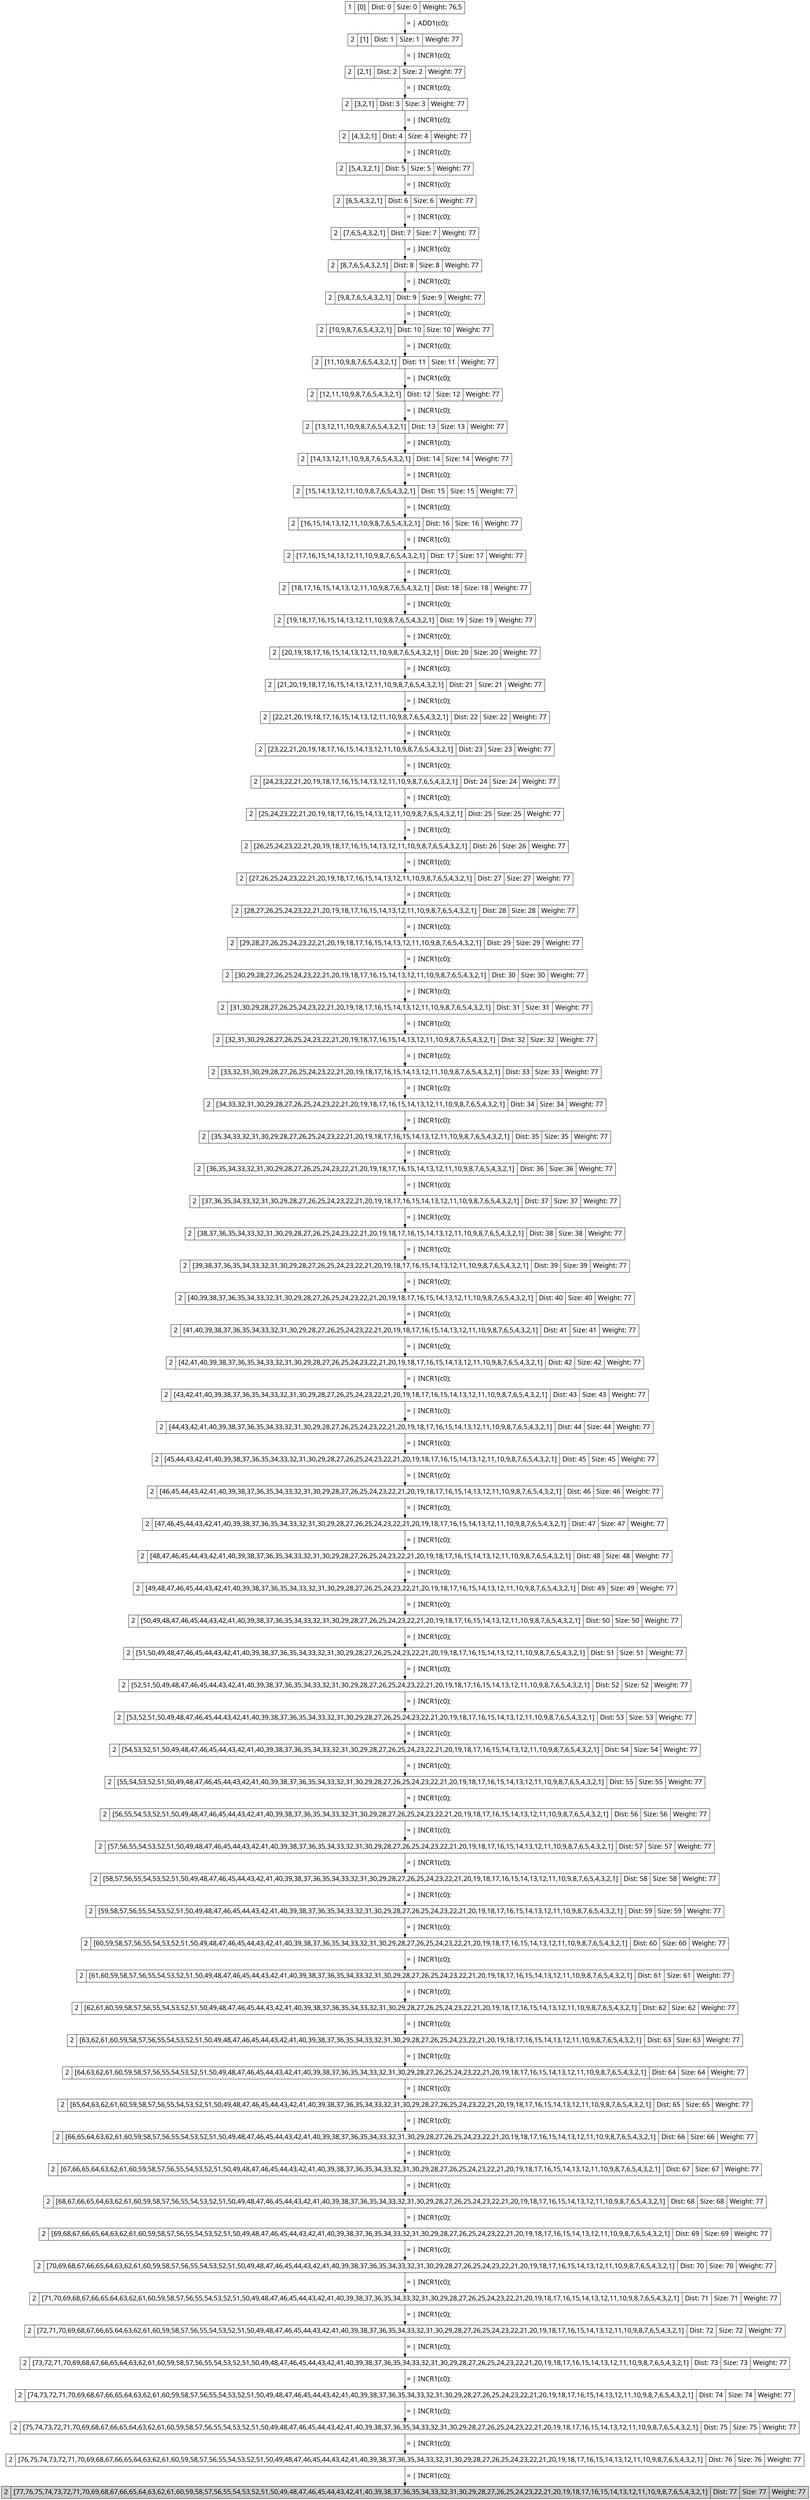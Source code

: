 digraph g{
node[shape=record fontname=Calibri fontsize = 20]
edge[fontname = Calibri fontsize = 20]
0->1[label=" = | ADD1(c0); "]
0[label="1 | [0] | Dist: 0 | Size: 0 | Weight: 76,5"]
1[label="2 | [1] | Dist: 1 | Size: 1 | Weight: 77"]
1->2[label=" = | INCR1(c0); "]
1[label="2 | [1] | Dist: 1 | Size: 1 | Weight: 77"]
2[label="2 | [2,1] | Dist: 2 | Size: 2 | Weight: 77"]
2->3[label=" = | INCR1(c0); "]
2[label="2 | [2,1] | Dist: 2 | Size: 2 | Weight: 77"]
3[label="2 | [3,2,1] | Dist: 3 | Size: 3 | Weight: 77"]
3->4[label=" = | INCR1(c0); "]
3[label="2 | [3,2,1] | Dist: 3 | Size: 3 | Weight: 77"]
4[label="2 | [4,3,2,1] | Dist: 4 | Size: 4 | Weight: 77"]
4->5[label=" = | INCR1(c0); "]
4[label="2 | [4,3,2,1] | Dist: 4 | Size: 4 | Weight: 77"]
5[label="2 | [5,4,3,2,1] | Dist: 5 | Size: 5 | Weight: 77"]
5->6[label=" = | INCR1(c0); "]
5[label="2 | [5,4,3,2,1] | Dist: 5 | Size: 5 | Weight: 77"]
6[label="2 | [6,5,4,3,2,1] | Dist: 6 | Size: 6 | Weight: 77"]
6->7[label=" = | INCR1(c0); "]
6[label="2 | [6,5,4,3,2,1] | Dist: 6 | Size: 6 | Weight: 77"]
7[label="2 | [7,6,5,4,3,2,1] | Dist: 7 | Size: 7 | Weight: 77"]
7->8[label=" = | INCR1(c0); "]
7[label="2 | [7,6,5,4,3,2,1] | Dist: 7 | Size: 7 | Weight: 77"]
8[label="2 | [8,7,6,5,4,3,2,1] | Dist: 8 | Size: 8 | Weight: 77"]
8->9[label=" = | INCR1(c0); "]
8[label="2 | [8,7,6,5,4,3,2,1] | Dist: 8 | Size: 8 | Weight: 77"]
9[label="2 | [9,8,7,6,5,4,3,2,1] | Dist: 9 | Size: 9 | Weight: 77"]
9->10[label=" = | INCR1(c0); "]
9[label="2 | [9,8,7,6,5,4,3,2,1] | Dist: 9 | Size: 9 | Weight: 77"]
10[label="2 | [10,9,8,7,6,5,4,3,2,1] | Dist: 10 | Size: 10 | Weight: 77"]
10->11[label=" = | INCR1(c0); "]
10[label="2 | [10,9,8,7,6,5,4,3,2,1] | Dist: 10 | Size: 10 | Weight: 77"]
11[label="2 | [11,10,9,8,7,6,5,4,3,2,1] | Dist: 11 | Size: 11 | Weight: 77"]
11->12[label=" = | INCR1(c0); "]
11[label="2 | [11,10,9,8,7,6,5,4,3,2,1] | Dist: 11 | Size: 11 | Weight: 77"]
12[label="2 | [12,11,10,9,8,7,6,5,4,3,2,1] | Dist: 12 | Size: 12 | Weight: 77"]
12->13[label=" = | INCR1(c0); "]
12[label="2 | [12,11,10,9,8,7,6,5,4,3,2,1] | Dist: 12 | Size: 12 | Weight: 77"]
13[label="2 | [13,12,11,10,9,8,7,6,5,4,3,2,1] | Dist: 13 | Size: 13 | Weight: 77"]
13->14[label=" = | INCR1(c0); "]
13[label="2 | [13,12,11,10,9,8,7,6,5,4,3,2,1] | Dist: 13 | Size: 13 | Weight: 77"]
14[label="2 | [14,13,12,11,10,9,8,7,6,5,4,3,2,1] | Dist: 14 | Size: 14 | Weight: 77"]
14->15[label=" = | INCR1(c0); "]
14[label="2 | [14,13,12,11,10,9,8,7,6,5,4,3,2,1] | Dist: 14 | Size: 14 | Weight: 77"]
15[label="2 | [15,14,13,12,11,10,9,8,7,6,5,4,3,2,1] | Dist: 15 | Size: 15 | Weight: 77"]
15->16[label=" = | INCR1(c0); "]
15[label="2 | [15,14,13,12,11,10,9,8,7,6,5,4,3,2,1] | Dist: 15 | Size: 15 | Weight: 77"]
16[label="2 | [16,15,14,13,12,11,10,9,8,7,6,5,4,3,2,1] | Dist: 16 | Size: 16 | Weight: 77"]
16->17[label=" = | INCR1(c0); "]
16[label="2 | [16,15,14,13,12,11,10,9,8,7,6,5,4,3,2,1] | Dist: 16 | Size: 16 | Weight: 77"]
17[label="2 | [17,16,15,14,13,12,11,10,9,8,7,6,5,4,3,2,1] | Dist: 17 | Size: 17 | Weight: 77"]
17->18[label=" = | INCR1(c0); "]
17[label="2 | [17,16,15,14,13,12,11,10,9,8,7,6,5,4,3,2,1] | Dist: 17 | Size: 17 | Weight: 77"]
18[label="2 | [18,17,16,15,14,13,12,11,10,9,8,7,6,5,4,3,2,1] | Dist: 18 | Size: 18 | Weight: 77"]
18->19[label=" = | INCR1(c0); "]
18[label="2 | [18,17,16,15,14,13,12,11,10,9,8,7,6,5,4,3,2,1] | Dist: 18 | Size: 18 | Weight: 77"]
19[label="2 | [19,18,17,16,15,14,13,12,11,10,9,8,7,6,5,4,3,2,1] | Dist: 19 | Size: 19 | Weight: 77"]
19->20[label=" = | INCR1(c0); "]
19[label="2 | [19,18,17,16,15,14,13,12,11,10,9,8,7,6,5,4,3,2,1] | Dist: 19 | Size: 19 | Weight: 77"]
20[label="2 | [20,19,18,17,16,15,14,13,12,11,10,9,8,7,6,5,4,3,2,1] | Dist: 20 | Size: 20 | Weight: 77"]
20->21[label=" = | INCR1(c0); "]
20[label="2 | [20,19,18,17,16,15,14,13,12,11,10,9,8,7,6,5,4,3,2,1] | Dist: 20 | Size: 20 | Weight: 77"]
21[label="2 | [21,20,19,18,17,16,15,14,13,12,11,10,9,8,7,6,5,4,3,2,1] | Dist: 21 | Size: 21 | Weight: 77"]
21->22[label=" = | INCR1(c0); "]
21[label="2 | [21,20,19,18,17,16,15,14,13,12,11,10,9,8,7,6,5,4,3,2,1] | Dist: 21 | Size: 21 | Weight: 77"]
22[label="2 | [22,21,20,19,18,17,16,15,14,13,12,11,10,9,8,7,6,5,4,3,2,1] | Dist: 22 | Size: 22 | Weight: 77"]
22->23[label=" = | INCR1(c0); "]
22[label="2 | [22,21,20,19,18,17,16,15,14,13,12,11,10,9,8,7,6,5,4,3,2,1] | Dist: 22 | Size: 22 | Weight: 77"]
23[label="2 | [23,22,21,20,19,18,17,16,15,14,13,12,11,10,9,8,7,6,5,4,3,2,1] | Dist: 23 | Size: 23 | Weight: 77"]
23->24[label=" = | INCR1(c0); "]
23[label="2 | [23,22,21,20,19,18,17,16,15,14,13,12,11,10,9,8,7,6,5,4,3,2,1] | Dist: 23 | Size: 23 | Weight: 77"]
24[label="2 | [24,23,22,21,20,19,18,17,16,15,14,13,12,11,10,9,8,7,6,5,4,3,2,1] | Dist: 24 | Size: 24 | Weight: 77"]
24->25[label=" = | INCR1(c0); "]
24[label="2 | [24,23,22,21,20,19,18,17,16,15,14,13,12,11,10,9,8,7,6,5,4,3,2,1] | Dist: 24 | Size: 24 | Weight: 77"]
25[label="2 | [25,24,23,22,21,20,19,18,17,16,15,14,13,12,11,10,9,8,7,6,5,4,3,2,1] | Dist: 25 | Size: 25 | Weight: 77"]
25->26[label=" = | INCR1(c0); "]
25[label="2 | [25,24,23,22,21,20,19,18,17,16,15,14,13,12,11,10,9,8,7,6,5,4,3,2,1] | Dist: 25 | Size: 25 | Weight: 77"]
26[label="2 | [26,25,24,23,22,21,20,19,18,17,16,15,14,13,12,11,10,9,8,7,6,5,4,3,2,1] | Dist: 26 | Size: 26 | Weight: 77"]
26->27[label=" = | INCR1(c0); "]
26[label="2 | [26,25,24,23,22,21,20,19,18,17,16,15,14,13,12,11,10,9,8,7,6,5,4,3,2,1] | Dist: 26 | Size: 26 | Weight: 77"]
27[label="2 | [27,26,25,24,23,22,21,20,19,18,17,16,15,14,13,12,11,10,9,8,7,6,5,4,3,2,1] | Dist: 27 | Size: 27 | Weight: 77"]
27->28[label=" = | INCR1(c0); "]
27[label="2 | [27,26,25,24,23,22,21,20,19,18,17,16,15,14,13,12,11,10,9,8,7,6,5,4,3,2,1] | Dist: 27 | Size: 27 | Weight: 77"]
28[label="2 | [28,27,26,25,24,23,22,21,20,19,18,17,16,15,14,13,12,11,10,9,8,7,6,5,4,3,2,1] | Dist: 28 | Size: 28 | Weight: 77"]
28->29[label=" = | INCR1(c0); "]
28[label="2 | [28,27,26,25,24,23,22,21,20,19,18,17,16,15,14,13,12,11,10,9,8,7,6,5,4,3,2,1] | Dist: 28 | Size: 28 | Weight: 77"]
29[label="2 | [29,28,27,26,25,24,23,22,21,20,19,18,17,16,15,14,13,12,11,10,9,8,7,6,5,4,3,2,1] | Dist: 29 | Size: 29 | Weight: 77"]
29->30[label=" = | INCR1(c0); "]
29[label="2 | [29,28,27,26,25,24,23,22,21,20,19,18,17,16,15,14,13,12,11,10,9,8,7,6,5,4,3,2,1] | Dist: 29 | Size: 29 | Weight: 77"]
30[label="2 | [30,29,28,27,26,25,24,23,22,21,20,19,18,17,16,15,14,13,12,11,10,9,8,7,6,5,4,3,2,1] | Dist: 30 | Size: 30 | Weight: 77"]
30->31[label=" = | INCR1(c0); "]
30[label="2 | [30,29,28,27,26,25,24,23,22,21,20,19,18,17,16,15,14,13,12,11,10,9,8,7,6,5,4,3,2,1] | Dist: 30 | Size: 30 | Weight: 77"]
31[label="2 | [31,30,29,28,27,26,25,24,23,22,21,20,19,18,17,16,15,14,13,12,11,10,9,8,7,6,5,4,3,2,1] | Dist: 31 | Size: 31 | Weight: 77"]
31->32[label=" = | INCR1(c0); "]
31[label="2 | [31,30,29,28,27,26,25,24,23,22,21,20,19,18,17,16,15,14,13,12,11,10,9,8,7,6,5,4,3,2,1] | Dist: 31 | Size: 31 | Weight: 77"]
32[label="2 | [32,31,30,29,28,27,26,25,24,23,22,21,20,19,18,17,16,15,14,13,12,11,10,9,8,7,6,5,4,3,2,1] | Dist: 32 | Size: 32 | Weight: 77"]
32->33[label=" = | INCR1(c0); "]
32[label="2 | [32,31,30,29,28,27,26,25,24,23,22,21,20,19,18,17,16,15,14,13,12,11,10,9,8,7,6,5,4,3,2,1] | Dist: 32 | Size: 32 | Weight: 77"]
33[label="2 | [33,32,31,30,29,28,27,26,25,24,23,22,21,20,19,18,17,16,15,14,13,12,11,10,9,8,7,6,5,4,3,2,1] | Dist: 33 | Size: 33 | Weight: 77"]
33->34[label=" = | INCR1(c0); "]
33[label="2 | [33,32,31,30,29,28,27,26,25,24,23,22,21,20,19,18,17,16,15,14,13,12,11,10,9,8,7,6,5,4,3,2,1] | Dist: 33 | Size: 33 | Weight: 77"]
34[label="2 | [34,33,32,31,30,29,28,27,26,25,24,23,22,21,20,19,18,17,16,15,14,13,12,11,10,9,8,7,6,5,4,3,2,1] | Dist: 34 | Size: 34 | Weight: 77"]
34->35[label=" = | INCR1(c0); "]
34[label="2 | [34,33,32,31,30,29,28,27,26,25,24,23,22,21,20,19,18,17,16,15,14,13,12,11,10,9,8,7,6,5,4,3,2,1] | Dist: 34 | Size: 34 | Weight: 77"]
35[label="2 | [35,34,33,32,31,30,29,28,27,26,25,24,23,22,21,20,19,18,17,16,15,14,13,12,11,10,9,8,7,6,5,4,3,2,1] | Dist: 35 | Size: 35 | Weight: 77"]
35->36[label=" = | INCR1(c0); "]
35[label="2 | [35,34,33,32,31,30,29,28,27,26,25,24,23,22,21,20,19,18,17,16,15,14,13,12,11,10,9,8,7,6,5,4,3,2,1] | Dist: 35 | Size: 35 | Weight: 77"]
36[label="2 | [36,35,34,33,32,31,30,29,28,27,26,25,24,23,22,21,20,19,18,17,16,15,14,13,12,11,10,9,8,7,6,5,4,3,2,1] | Dist: 36 | Size: 36 | Weight: 77"]
36->37[label=" = | INCR1(c0); "]
36[label="2 | [36,35,34,33,32,31,30,29,28,27,26,25,24,23,22,21,20,19,18,17,16,15,14,13,12,11,10,9,8,7,6,5,4,3,2,1] | Dist: 36 | Size: 36 | Weight: 77"]
37[label="2 | [37,36,35,34,33,32,31,30,29,28,27,26,25,24,23,22,21,20,19,18,17,16,15,14,13,12,11,10,9,8,7,6,5,4,3,2,1] | Dist: 37 | Size: 37 | Weight: 77"]
37->38[label=" = | INCR1(c0); "]
37[label="2 | [37,36,35,34,33,32,31,30,29,28,27,26,25,24,23,22,21,20,19,18,17,16,15,14,13,12,11,10,9,8,7,6,5,4,3,2,1] | Dist: 37 | Size: 37 | Weight: 77"]
38[label="2 | [38,37,36,35,34,33,32,31,30,29,28,27,26,25,24,23,22,21,20,19,18,17,16,15,14,13,12,11,10,9,8,7,6,5,4,3,2,1] | Dist: 38 | Size: 38 | Weight: 77"]
38->39[label=" = | INCR1(c0); "]
38[label="2 | [38,37,36,35,34,33,32,31,30,29,28,27,26,25,24,23,22,21,20,19,18,17,16,15,14,13,12,11,10,9,8,7,6,5,4,3,2,1] | Dist: 38 | Size: 38 | Weight: 77"]
39[label="2 | [39,38,37,36,35,34,33,32,31,30,29,28,27,26,25,24,23,22,21,20,19,18,17,16,15,14,13,12,11,10,9,8,7,6,5,4,3,2,1] | Dist: 39 | Size: 39 | Weight: 77"]
39->40[label=" = | INCR1(c0); "]
39[label="2 | [39,38,37,36,35,34,33,32,31,30,29,28,27,26,25,24,23,22,21,20,19,18,17,16,15,14,13,12,11,10,9,8,7,6,5,4,3,2,1] | Dist: 39 | Size: 39 | Weight: 77"]
40[label="2 | [40,39,38,37,36,35,34,33,32,31,30,29,28,27,26,25,24,23,22,21,20,19,18,17,16,15,14,13,12,11,10,9,8,7,6,5,4,3,2,1] | Dist: 40 | Size: 40 | Weight: 77"]
40->41[label=" = | INCR1(c0); "]
40[label="2 | [40,39,38,37,36,35,34,33,32,31,30,29,28,27,26,25,24,23,22,21,20,19,18,17,16,15,14,13,12,11,10,9,8,7,6,5,4,3,2,1] | Dist: 40 | Size: 40 | Weight: 77"]
41[label="2 | [41,40,39,38,37,36,35,34,33,32,31,30,29,28,27,26,25,24,23,22,21,20,19,18,17,16,15,14,13,12,11,10,9,8,7,6,5,4,3,2,1] | Dist: 41 | Size: 41 | Weight: 77"]
41->42[label=" = | INCR1(c0); "]
41[label="2 | [41,40,39,38,37,36,35,34,33,32,31,30,29,28,27,26,25,24,23,22,21,20,19,18,17,16,15,14,13,12,11,10,9,8,7,6,5,4,3,2,1] | Dist: 41 | Size: 41 | Weight: 77"]
42[label="2 | [42,41,40,39,38,37,36,35,34,33,32,31,30,29,28,27,26,25,24,23,22,21,20,19,18,17,16,15,14,13,12,11,10,9,8,7,6,5,4,3,2,1] | Dist: 42 | Size: 42 | Weight: 77"]
42->43[label=" = | INCR1(c0); "]
42[label="2 | [42,41,40,39,38,37,36,35,34,33,32,31,30,29,28,27,26,25,24,23,22,21,20,19,18,17,16,15,14,13,12,11,10,9,8,7,6,5,4,3,2,1] | Dist: 42 | Size: 42 | Weight: 77"]
43[label="2 | [43,42,41,40,39,38,37,36,35,34,33,32,31,30,29,28,27,26,25,24,23,22,21,20,19,18,17,16,15,14,13,12,11,10,9,8,7,6,5,4,3,2,1] | Dist: 43 | Size: 43 | Weight: 77"]
43->44[label=" = | INCR1(c0); "]
43[label="2 | [43,42,41,40,39,38,37,36,35,34,33,32,31,30,29,28,27,26,25,24,23,22,21,20,19,18,17,16,15,14,13,12,11,10,9,8,7,6,5,4,3,2,1] | Dist: 43 | Size: 43 | Weight: 77"]
44[label="2 | [44,43,42,41,40,39,38,37,36,35,34,33,32,31,30,29,28,27,26,25,24,23,22,21,20,19,18,17,16,15,14,13,12,11,10,9,8,7,6,5,4,3,2,1] | Dist: 44 | Size: 44 | Weight: 77"]
44->45[label=" = | INCR1(c0); "]
44[label="2 | [44,43,42,41,40,39,38,37,36,35,34,33,32,31,30,29,28,27,26,25,24,23,22,21,20,19,18,17,16,15,14,13,12,11,10,9,8,7,6,5,4,3,2,1] | Dist: 44 | Size: 44 | Weight: 77"]
45[label="2 | [45,44,43,42,41,40,39,38,37,36,35,34,33,32,31,30,29,28,27,26,25,24,23,22,21,20,19,18,17,16,15,14,13,12,11,10,9,8,7,6,5,4,3,2,1] | Dist: 45 | Size: 45 | Weight: 77"]
45->46[label=" = | INCR1(c0); "]
45[label="2 | [45,44,43,42,41,40,39,38,37,36,35,34,33,32,31,30,29,28,27,26,25,24,23,22,21,20,19,18,17,16,15,14,13,12,11,10,9,8,7,6,5,4,3,2,1] | Dist: 45 | Size: 45 | Weight: 77"]
46[label="2 | [46,45,44,43,42,41,40,39,38,37,36,35,34,33,32,31,30,29,28,27,26,25,24,23,22,21,20,19,18,17,16,15,14,13,12,11,10,9,8,7,6,5,4,3,2,1] | Dist: 46 | Size: 46 | Weight: 77"]
46->47[label=" = | INCR1(c0); "]
46[label="2 | [46,45,44,43,42,41,40,39,38,37,36,35,34,33,32,31,30,29,28,27,26,25,24,23,22,21,20,19,18,17,16,15,14,13,12,11,10,9,8,7,6,5,4,3,2,1] | Dist: 46 | Size: 46 | Weight: 77"]
47[label="2 | [47,46,45,44,43,42,41,40,39,38,37,36,35,34,33,32,31,30,29,28,27,26,25,24,23,22,21,20,19,18,17,16,15,14,13,12,11,10,9,8,7,6,5,4,3,2,1] | Dist: 47 | Size: 47 | Weight: 77"]
47->48[label=" = | INCR1(c0); "]
47[label="2 | [47,46,45,44,43,42,41,40,39,38,37,36,35,34,33,32,31,30,29,28,27,26,25,24,23,22,21,20,19,18,17,16,15,14,13,12,11,10,9,8,7,6,5,4,3,2,1] | Dist: 47 | Size: 47 | Weight: 77"]
48[label="2 | [48,47,46,45,44,43,42,41,40,39,38,37,36,35,34,33,32,31,30,29,28,27,26,25,24,23,22,21,20,19,18,17,16,15,14,13,12,11,10,9,8,7,6,5,4,3,2,1] | Dist: 48 | Size: 48 | Weight: 77"]
48->49[label=" = | INCR1(c0); "]
48[label="2 | [48,47,46,45,44,43,42,41,40,39,38,37,36,35,34,33,32,31,30,29,28,27,26,25,24,23,22,21,20,19,18,17,16,15,14,13,12,11,10,9,8,7,6,5,4,3,2,1] | Dist: 48 | Size: 48 | Weight: 77"]
49[label="2 | [49,48,47,46,45,44,43,42,41,40,39,38,37,36,35,34,33,32,31,30,29,28,27,26,25,24,23,22,21,20,19,18,17,16,15,14,13,12,11,10,9,8,7,6,5,4,3,2,1] | Dist: 49 | Size: 49 | Weight: 77"]
49->50[label=" = | INCR1(c0); "]
49[label="2 | [49,48,47,46,45,44,43,42,41,40,39,38,37,36,35,34,33,32,31,30,29,28,27,26,25,24,23,22,21,20,19,18,17,16,15,14,13,12,11,10,9,8,7,6,5,4,3,2,1] | Dist: 49 | Size: 49 | Weight: 77"]
50[label="2 | [50,49,48,47,46,45,44,43,42,41,40,39,38,37,36,35,34,33,32,31,30,29,28,27,26,25,24,23,22,21,20,19,18,17,16,15,14,13,12,11,10,9,8,7,6,5,4,3,2,1] | Dist: 50 | Size: 50 | Weight: 77"]
50->51[label=" = | INCR1(c0); "]
50[label="2 | [50,49,48,47,46,45,44,43,42,41,40,39,38,37,36,35,34,33,32,31,30,29,28,27,26,25,24,23,22,21,20,19,18,17,16,15,14,13,12,11,10,9,8,7,6,5,4,3,2,1] | Dist: 50 | Size: 50 | Weight: 77"]
51[label="2 | [51,50,49,48,47,46,45,44,43,42,41,40,39,38,37,36,35,34,33,32,31,30,29,28,27,26,25,24,23,22,21,20,19,18,17,16,15,14,13,12,11,10,9,8,7,6,5,4,3,2,1] | Dist: 51 | Size: 51 | Weight: 77"]
51->52[label=" = | INCR1(c0); "]
51[label="2 | [51,50,49,48,47,46,45,44,43,42,41,40,39,38,37,36,35,34,33,32,31,30,29,28,27,26,25,24,23,22,21,20,19,18,17,16,15,14,13,12,11,10,9,8,7,6,5,4,3,2,1] | Dist: 51 | Size: 51 | Weight: 77"]
52[label="2 | [52,51,50,49,48,47,46,45,44,43,42,41,40,39,38,37,36,35,34,33,32,31,30,29,28,27,26,25,24,23,22,21,20,19,18,17,16,15,14,13,12,11,10,9,8,7,6,5,4,3,2,1] | Dist: 52 | Size: 52 | Weight: 77"]
52->53[label=" = | INCR1(c0); "]
52[label="2 | [52,51,50,49,48,47,46,45,44,43,42,41,40,39,38,37,36,35,34,33,32,31,30,29,28,27,26,25,24,23,22,21,20,19,18,17,16,15,14,13,12,11,10,9,8,7,6,5,4,3,2,1] | Dist: 52 | Size: 52 | Weight: 77"]
53[label="2 | [53,52,51,50,49,48,47,46,45,44,43,42,41,40,39,38,37,36,35,34,33,32,31,30,29,28,27,26,25,24,23,22,21,20,19,18,17,16,15,14,13,12,11,10,9,8,7,6,5,4,3,2,1] | Dist: 53 | Size: 53 | Weight: 77"]
53->54[label=" = | INCR1(c0); "]
53[label="2 | [53,52,51,50,49,48,47,46,45,44,43,42,41,40,39,38,37,36,35,34,33,32,31,30,29,28,27,26,25,24,23,22,21,20,19,18,17,16,15,14,13,12,11,10,9,8,7,6,5,4,3,2,1] | Dist: 53 | Size: 53 | Weight: 77"]
54[label="2 | [54,53,52,51,50,49,48,47,46,45,44,43,42,41,40,39,38,37,36,35,34,33,32,31,30,29,28,27,26,25,24,23,22,21,20,19,18,17,16,15,14,13,12,11,10,9,8,7,6,5,4,3,2,1] | Dist: 54 | Size: 54 | Weight: 77"]
54->55[label=" = | INCR1(c0); "]
54[label="2 | [54,53,52,51,50,49,48,47,46,45,44,43,42,41,40,39,38,37,36,35,34,33,32,31,30,29,28,27,26,25,24,23,22,21,20,19,18,17,16,15,14,13,12,11,10,9,8,7,6,5,4,3,2,1] | Dist: 54 | Size: 54 | Weight: 77"]
55[label="2 | [55,54,53,52,51,50,49,48,47,46,45,44,43,42,41,40,39,38,37,36,35,34,33,32,31,30,29,28,27,26,25,24,23,22,21,20,19,18,17,16,15,14,13,12,11,10,9,8,7,6,5,4,3,2,1] | Dist: 55 | Size: 55 | Weight: 77"]
55->56[label=" = | INCR1(c0); "]
55[label="2 | [55,54,53,52,51,50,49,48,47,46,45,44,43,42,41,40,39,38,37,36,35,34,33,32,31,30,29,28,27,26,25,24,23,22,21,20,19,18,17,16,15,14,13,12,11,10,9,8,7,6,5,4,3,2,1] | Dist: 55 | Size: 55 | Weight: 77"]
56[label="2 | [56,55,54,53,52,51,50,49,48,47,46,45,44,43,42,41,40,39,38,37,36,35,34,33,32,31,30,29,28,27,26,25,24,23,22,21,20,19,18,17,16,15,14,13,12,11,10,9,8,7,6,5,4,3,2,1] | Dist: 56 | Size: 56 | Weight: 77"]
56->57[label=" = | INCR1(c0); "]
56[label="2 | [56,55,54,53,52,51,50,49,48,47,46,45,44,43,42,41,40,39,38,37,36,35,34,33,32,31,30,29,28,27,26,25,24,23,22,21,20,19,18,17,16,15,14,13,12,11,10,9,8,7,6,5,4,3,2,1] | Dist: 56 | Size: 56 | Weight: 77"]
57[label="2 | [57,56,55,54,53,52,51,50,49,48,47,46,45,44,43,42,41,40,39,38,37,36,35,34,33,32,31,30,29,28,27,26,25,24,23,22,21,20,19,18,17,16,15,14,13,12,11,10,9,8,7,6,5,4,3,2,1] | Dist: 57 | Size: 57 | Weight: 77"]
57->58[label=" = | INCR1(c0); "]
57[label="2 | [57,56,55,54,53,52,51,50,49,48,47,46,45,44,43,42,41,40,39,38,37,36,35,34,33,32,31,30,29,28,27,26,25,24,23,22,21,20,19,18,17,16,15,14,13,12,11,10,9,8,7,6,5,4,3,2,1] | Dist: 57 | Size: 57 | Weight: 77"]
58[label="2 | [58,57,56,55,54,53,52,51,50,49,48,47,46,45,44,43,42,41,40,39,38,37,36,35,34,33,32,31,30,29,28,27,26,25,24,23,22,21,20,19,18,17,16,15,14,13,12,11,10,9,8,7,6,5,4,3,2,1] | Dist: 58 | Size: 58 | Weight: 77"]
58->59[label=" = | INCR1(c0); "]
58[label="2 | [58,57,56,55,54,53,52,51,50,49,48,47,46,45,44,43,42,41,40,39,38,37,36,35,34,33,32,31,30,29,28,27,26,25,24,23,22,21,20,19,18,17,16,15,14,13,12,11,10,9,8,7,6,5,4,3,2,1] | Dist: 58 | Size: 58 | Weight: 77"]
59[label="2 | [59,58,57,56,55,54,53,52,51,50,49,48,47,46,45,44,43,42,41,40,39,38,37,36,35,34,33,32,31,30,29,28,27,26,25,24,23,22,21,20,19,18,17,16,15,14,13,12,11,10,9,8,7,6,5,4,3,2,1] | Dist: 59 | Size: 59 | Weight: 77"]
59->60[label=" = | INCR1(c0); "]
59[label="2 | [59,58,57,56,55,54,53,52,51,50,49,48,47,46,45,44,43,42,41,40,39,38,37,36,35,34,33,32,31,30,29,28,27,26,25,24,23,22,21,20,19,18,17,16,15,14,13,12,11,10,9,8,7,6,5,4,3,2,1] | Dist: 59 | Size: 59 | Weight: 77"]
60[label="2 | [60,59,58,57,56,55,54,53,52,51,50,49,48,47,46,45,44,43,42,41,40,39,38,37,36,35,34,33,32,31,30,29,28,27,26,25,24,23,22,21,20,19,18,17,16,15,14,13,12,11,10,9,8,7,6,5,4,3,2,1] | Dist: 60 | Size: 60 | Weight: 77"]
60->61[label=" = | INCR1(c0); "]
60[label="2 | [60,59,58,57,56,55,54,53,52,51,50,49,48,47,46,45,44,43,42,41,40,39,38,37,36,35,34,33,32,31,30,29,28,27,26,25,24,23,22,21,20,19,18,17,16,15,14,13,12,11,10,9,8,7,6,5,4,3,2,1] | Dist: 60 | Size: 60 | Weight: 77"]
61[label="2 | [61,60,59,58,57,56,55,54,53,52,51,50,49,48,47,46,45,44,43,42,41,40,39,38,37,36,35,34,33,32,31,30,29,28,27,26,25,24,23,22,21,20,19,18,17,16,15,14,13,12,11,10,9,8,7,6,5,4,3,2,1] | Dist: 61 | Size: 61 | Weight: 77"]
61->62[label=" = | INCR1(c0); "]
61[label="2 | [61,60,59,58,57,56,55,54,53,52,51,50,49,48,47,46,45,44,43,42,41,40,39,38,37,36,35,34,33,32,31,30,29,28,27,26,25,24,23,22,21,20,19,18,17,16,15,14,13,12,11,10,9,8,7,6,5,4,3,2,1] | Dist: 61 | Size: 61 | Weight: 77"]
62[label="2 | [62,61,60,59,58,57,56,55,54,53,52,51,50,49,48,47,46,45,44,43,42,41,40,39,38,37,36,35,34,33,32,31,30,29,28,27,26,25,24,23,22,21,20,19,18,17,16,15,14,13,12,11,10,9,8,7,6,5,4,3,2,1] | Dist: 62 | Size: 62 | Weight: 77"]
62->63[label=" = | INCR1(c0); "]
62[label="2 | [62,61,60,59,58,57,56,55,54,53,52,51,50,49,48,47,46,45,44,43,42,41,40,39,38,37,36,35,34,33,32,31,30,29,28,27,26,25,24,23,22,21,20,19,18,17,16,15,14,13,12,11,10,9,8,7,6,5,4,3,2,1] | Dist: 62 | Size: 62 | Weight: 77"]
63[label="2 | [63,62,61,60,59,58,57,56,55,54,53,52,51,50,49,48,47,46,45,44,43,42,41,40,39,38,37,36,35,34,33,32,31,30,29,28,27,26,25,24,23,22,21,20,19,18,17,16,15,14,13,12,11,10,9,8,7,6,5,4,3,2,1] | Dist: 63 | Size: 63 | Weight: 77"]
63->64[label=" = | INCR1(c0); "]
63[label="2 | [63,62,61,60,59,58,57,56,55,54,53,52,51,50,49,48,47,46,45,44,43,42,41,40,39,38,37,36,35,34,33,32,31,30,29,28,27,26,25,24,23,22,21,20,19,18,17,16,15,14,13,12,11,10,9,8,7,6,5,4,3,2,1] | Dist: 63 | Size: 63 | Weight: 77"]
64[label="2 | [64,63,62,61,60,59,58,57,56,55,54,53,52,51,50,49,48,47,46,45,44,43,42,41,40,39,38,37,36,35,34,33,32,31,30,29,28,27,26,25,24,23,22,21,20,19,18,17,16,15,14,13,12,11,10,9,8,7,6,5,4,3,2,1] | Dist: 64 | Size: 64 | Weight: 77"]
64->65[label=" = | INCR1(c0); "]
64[label="2 | [64,63,62,61,60,59,58,57,56,55,54,53,52,51,50,49,48,47,46,45,44,43,42,41,40,39,38,37,36,35,34,33,32,31,30,29,28,27,26,25,24,23,22,21,20,19,18,17,16,15,14,13,12,11,10,9,8,7,6,5,4,3,2,1] | Dist: 64 | Size: 64 | Weight: 77"]
65[label="2 | [65,64,63,62,61,60,59,58,57,56,55,54,53,52,51,50,49,48,47,46,45,44,43,42,41,40,39,38,37,36,35,34,33,32,31,30,29,28,27,26,25,24,23,22,21,20,19,18,17,16,15,14,13,12,11,10,9,8,7,6,5,4,3,2,1] | Dist: 65 | Size: 65 | Weight: 77"]
65->66[label=" = | INCR1(c0); "]
65[label="2 | [65,64,63,62,61,60,59,58,57,56,55,54,53,52,51,50,49,48,47,46,45,44,43,42,41,40,39,38,37,36,35,34,33,32,31,30,29,28,27,26,25,24,23,22,21,20,19,18,17,16,15,14,13,12,11,10,9,8,7,6,5,4,3,2,1] | Dist: 65 | Size: 65 | Weight: 77"]
66[label="2 | [66,65,64,63,62,61,60,59,58,57,56,55,54,53,52,51,50,49,48,47,46,45,44,43,42,41,40,39,38,37,36,35,34,33,32,31,30,29,28,27,26,25,24,23,22,21,20,19,18,17,16,15,14,13,12,11,10,9,8,7,6,5,4,3,2,1] | Dist: 66 | Size: 66 | Weight: 77"]
66->67[label=" = | INCR1(c0); "]
66[label="2 | [66,65,64,63,62,61,60,59,58,57,56,55,54,53,52,51,50,49,48,47,46,45,44,43,42,41,40,39,38,37,36,35,34,33,32,31,30,29,28,27,26,25,24,23,22,21,20,19,18,17,16,15,14,13,12,11,10,9,8,7,6,5,4,3,2,1] | Dist: 66 | Size: 66 | Weight: 77"]
67[label="2 | [67,66,65,64,63,62,61,60,59,58,57,56,55,54,53,52,51,50,49,48,47,46,45,44,43,42,41,40,39,38,37,36,35,34,33,32,31,30,29,28,27,26,25,24,23,22,21,20,19,18,17,16,15,14,13,12,11,10,9,8,7,6,5,4,3,2,1] | Dist: 67 | Size: 67 | Weight: 77"]
67->68[label=" = | INCR1(c0); "]
67[label="2 | [67,66,65,64,63,62,61,60,59,58,57,56,55,54,53,52,51,50,49,48,47,46,45,44,43,42,41,40,39,38,37,36,35,34,33,32,31,30,29,28,27,26,25,24,23,22,21,20,19,18,17,16,15,14,13,12,11,10,9,8,7,6,5,4,3,2,1] | Dist: 67 | Size: 67 | Weight: 77"]
68[label="2 | [68,67,66,65,64,63,62,61,60,59,58,57,56,55,54,53,52,51,50,49,48,47,46,45,44,43,42,41,40,39,38,37,36,35,34,33,32,31,30,29,28,27,26,25,24,23,22,21,20,19,18,17,16,15,14,13,12,11,10,9,8,7,6,5,4,3,2,1] | Dist: 68 | Size: 68 | Weight: 77"]
68->69[label=" = | INCR1(c0); "]
68[label="2 | [68,67,66,65,64,63,62,61,60,59,58,57,56,55,54,53,52,51,50,49,48,47,46,45,44,43,42,41,40,39,38,37,36,35,34,33,32,31,30,29,28,27,26,25,24,23,22,21,20,19,18,17,16,15,14,13,12,11,10,9,8,7,6,5,4,3,2,1] | Dist: 68 | Size: 68 | Weight: 77"]
69[label="2 | [69,68,67,66,65,64,63,62,61,60,59,58,57,56,55,54,53,52,51,50,49,48,47,46,45,44,43,42,41,40,39,38,37,36,35,34,33,32,31,30,29,28,27,26,25,24,23,22,21,20,19,18,17,16,15,14,13,12,11,10,9,8,7,6,5,4,3,2,1] | Dist: 69 | Size: 69 | Weight: 77"]
69->70[label=" = | INCR1(c0); "]
69[label="2 | [69,68,67,66,65,64,63,62,61,60,59,58,57,56,55,54,53,52,51,50,49,48,47,46,45,44,43,42,41,40,39,38,37,36,35,34,33,32,31,30,29,28,27,26,25,24,23,22,21,20,19,18,17,16,15,14,13,12,11,10,9,8,7,6,5,4,3,2,1] | Dist: 69 | Size: 69 | Weight: 77"]
70[label="2 | [70,69,68,67,66,65,64,63,62,61,60,59,58,57,56,55,54,53,52,51,50,49,48,47,46,45,44,43,42,41,40,39,38,37,36,35,34,33,32,31,30,29,28,27,26,25,24,23,22,21,20,19,18,17,16,15,14,13,12,11,10,9,8,7,6,5,4,3,2,1] | Dist: 70 | Size: 70 | Weight: 77"]
70->71[label=" = | INCR1(c0); "]
70[label="2 | [70,69,68,67,66,65,64,63,62,61,60,59,58,57,56,55,54,53,52,51,50,49,48,47,46,45,44,43,42,41,40,39,38,37,36,35,34,33,32,31,30,29,28,27,26,25,24,23,22,21,20,19,18,17,16,15,14,13,12,11,10,9,8,7,6,5,4,3,2,1] | Dist: 70 | Size: 70 | Weight: 77"]
71[label="2 | [71,70,69,68,67,66,65,64,63,62,61,60,59,58,57,56,55,54,53,52,51,50,49,48,47,46,45,44,43,42,41,40,39,38,37,36,35,34,33,32,31,30,29,28,27,26,25,24,23,22,21,20,19,18,17,16,15,14,13,12,11,10,9,8,7,6,5,4,3,2,1] | Dist: 71 | Size: 71 | Weight: 77"]
71->72[label=" = | INCR1(c0); "]
71[label="2 | [71,70,69,68,67,66,65,64,63,62,61,60,59,58,57,56,55,54,53,52,51,50,49,48,47,46,45,44,43,42,41,40,39,38,37,36,35,34,33,32,31,30,29,28,27,26,25,24,23,22,21,20,19,18,17,16,15,14,13,12,11,10,9,8,7,6,5,4,3,2,1] | Dist: 71 | Size: 71 | Weight: 77"]
72[label="2 | [72,71,70,69,68,67,66,65,64,63,62,61,60,59,58,57,56,55,54,53,52,51,50,49,48,47,46,45,44,43,42,41,40,39,38,37,36,35,34,33,32,31,30,29,28,27,26,25,24,23,22,21,20,19,18,17,16,15,14,13,12,11,10,9,8,7,6,5,4,3,2,1] | Dist: 72 | Size: 72 | Weight: 77"]
72->73[label=" = | INCR1(c0); "]
72[label="2 | [72,71,70,69,68,67,66,65,64,63,62,61,60,59,58,57,56,55,54,53,52,51,50,49,48,47,46,45,44,43,42,41,40,39,38,37,36,35,34,33,32,31,30,29,28,27,26,25,24,23,22,21,20,19,18,17,16,15,14,13,12,11,10,9,8,7,6,5,4,3,2,1] | Dist: 72 | Size: 72 | Weight: 77"]
73[label="2 | [73,72,71,70,69,68,67,66,65,64,63,62,61,60,59,58,57,56,55,54,53,52,51,50,49,48,47,46,45,44,43,42,41,40,39,38,37,36,35,34,33,32,31,30,29,28,27,26,25,24,23,22,21,20,19,18,17,16,15,14,13,12,11,10,9,8,7,6,5,4,3,2,1] | Dist: 73 | Size: 73 | Weight: 77"]
73->74[label=" = | INCR1(c0); "]
73[label="2 | [73,72,71,70,69,68,67,66,65,64,63,62,61,60,59,58,57,56,55,54,53,52,51,50,49,48,47,46,45,44,43,42,41,40,39,38,37,36,35,34,33,32,31,30,29,28,27,26,25,24,23,22,21,20,19,18,17,16,15,14,13,12,11,10,9,8,7,6,5,4,3,2,1] | Dist: 73 | Size: 73 | Weight: 77"]
74[label="2 | [74,73,72,71,70,69,68,67,66,65,64,63,62,61,60,59,58,57,56,55,54,53,52,51,50,49,48,47,46,45,44,43,42,41,40,39,38,37,36,35,34,33,32,31,30,29,28,27,26,25,24,23,22,21,20,19,18,17,16,15,14,13,12,11,10,9,8,7,6,5,4,3,2,1] | Dist: 74 | Size: 74 | Weight: 77"]
74->75[label=" = | INCR1(c0); "]
74[label="2 | [74,73,72,71,70,69,68,67,66,65,64,63,62,61,60,59,58,57,56,55,54,53,52,51,50,49,48,47,46,45,44,43,42,41,40,39,38,37,36,35,34,33,32,31,30,29,28,27,26,25,24,23,22,21,20,19,18,17,16,15,14,13,12,11,10,9,8,7,6,5,4,3,2,1] | Dist: 74 | Size: 74 | Weight: 77"]
75[label="2 | [75,74,73,72,71,70,69,68,67,66,65,64,63,62,61,60,59,58,57,56,55,54,53,52,51,50,49,48,47,46,45,44,43,42,41,40,39,38,37,36,35,34,33,32,31,30,29,28,27,26,25,24,23,22,21,20,19,18,17,16,15,14,13,12,11,10,9,8,7,6,5,4,3,2,1] | Dist: 75 | Size: 75 | Weight: 77"]
75->76[label=" = | INCR1(c0); "]
75[label="2 | [75,74,73,72,71,70,69,68,67,66,65,64,63,62,61,60,59,58,57,56,55,54,53,52,51,50,49,48,47,46,45,44,43,42,41,40,39,38,37,36,35,34,33,32,31,30,29,28,27,26,25,24,23,22,21,20,19,18,17,16,15,14,13,12,11,10,9,8,7,6,5,4,3,2,1] | Dist: 75 | Size: 75 | Weight: 77"]
76[label="2 | [76,75,74,73,72,71,70,69,68,67,66,65,64,63,62,61,60,59,58,57,56,55,54,53,52,51,50,49,48,47,46,45,44,43,42,41,40,39,38,37,36,35,34,33,32,31,30,29,28,27,26,25,24,23,22,21,20,19,18,17,16,15,14,13,12,11,10,9,8,7,6,5,4,3,2,1] | Dist: 76 | Size: 76 | Weight: 77"]
76->77[label=" = | INCR1(c0); "]
76[label="2 | [76,75,74,73,72,71,70,69,68,67,66,65,64,63,62,61,60,59,58,57,56,55,54,53,52,51,50,49,48,47,46,45,44,43,42,41,40,39,38,37,36,35,34,33,32,31,30,29,28,27,26,25,24,23,22,21,20,19,18,17,16,15,14,13,12,11,10,9,8,7,6,5,4,3,2,1] | Dist: 76 | Size: 76 | Weight: 77"]
77[label="2 | [77,76,75,74,73,72,71,70,69,68,67,66,65,64,63,62,61,60,59,58,57,56,55,54,53,52,51,50,49,48,47,46,45,44,43,42,41,40,39,38,37,36,35,34,33,32,31,30,29,28,27,26,25,24,23,22,21,20,19,18,17,16,15,14,13,12,11,10,9,8,7,6,5,4,3,2,1] | Dist: 77 | Size: 77 | Weight: 77"]
77[fillcolor = lightgrey, style=filled]}
